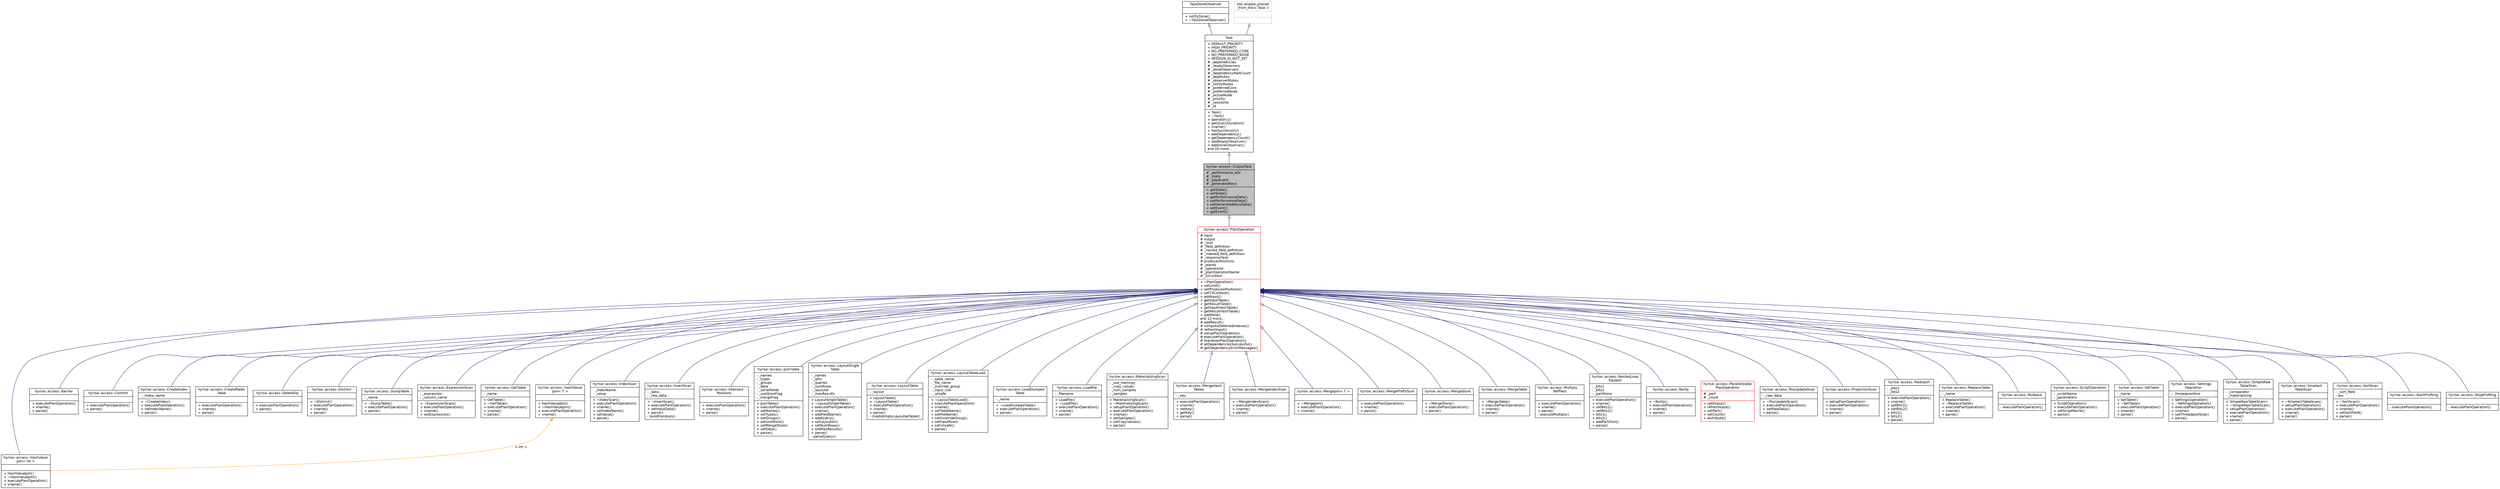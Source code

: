 digraph "hyrise::access::OutputTask"
{
  edge [fontname="Helvetica",fontsize="11",labelfontname="Helvetica",labelfontsize="11"];
  node [fontname="Helvetica",fontsize="11",shape=record];
  Node1 [label="{hyrise::access::OutputTask\n|# _performance_attr\l# _state\l# _papiEvent\l# _generatedKeys\l|+ getState()\l+ setState()\l+ getPerformanceData()\l+ setPerformanceData()\l+ setGeneratedKeysData()\l+ setEvent()\l+ getEvent()\l}",height=0.2,width=0.4,color="black", fillcolor="grey75", style="filled" fontcolor="black"];
  Node2 -> Node1 [dir="back",color="midnightblue",fontsize="11",style="solid",arrowtail="onormal",fontname="Helvetica"];
  Node2 [label="{Task\n|+ DEFAULT_PRIORITY\l+ HIGH_PRIORITY\l+ NO_PREFERRED_CORE\l+ NO_PREFERRED_NODE\l+ SESSION_ID_NOT_SET\l# _dependencies\l# _readyObservers\l# _doneObservers\l# _dependencyWaitCount\l# _depMutex\l# _observerMutex\l# _notifyMutex\l# _preferredCore\l# _preferredNode\l# _actualNode\l# _priority\l# _sessionId\l# _id\l|+ Task()\l+ ~Task()\l+ operator()()\l+ getQueryDuration()\l+ vname()\l+ hasSuccessors()\l+ addDependency()\l+ getDependencyCount()\l+ addReadyObserver()\l+ addDoneObserver()\land 18 more...\l}",height=0.2,width=0.4,color="black", fillcolor="white", style="filled",URL="$class_task.html"];
  Node3 -> Node2 [dir="back",color="midnightblue",fontsize="11",style="solid",arrowtail="onormal",fontname="Helvetica"];
  Node3 [label="{TaskDoneObserver\n||+ notifyDone()\l+ ~TaskDoneObserver()\l}",height=0.2,width=0.4,color="black", fillcolor="white", style="filled",URL="$class_task_done_observer.html"];
  Node4 -> Node2 [dir="back",color="midnightblue",fontsize="11",style="solid",arrowtail="onormal",fontname="Helvetica"];
  Node4 [label="{std::enable_shared\l_from_this\< Task \>\n||}",height=0.2,width=0.4,color="grey75", fillcolor="white", style="filled"];
  Node1 -> Node5 [dir="back",color="midnightblue",fontsize="11",style="solid",arrowtail="onormal",fontname="Helvetica"];
  Node5 [label="{hyrise::access::PlanOperation\n|# input\l# output\l# _limit\l# _field_definition\l# _named_field_definition\l# _indexed_field_definition\l# _responseTask\l# producesPositions\l# _planId\l# _operatorId\l# _planOperationName\l# _txContext\l|+ ~PlanOperation()\l+ setLimit()\l+ setProducesPositions()\l+ setTXContext()\l+ addInput()\l+ getInputTable()\l+ getResultTable()\l+ getInputHashTable()\l+ getResultHashTable()\l+ addField()\land 12 more...\l# addResult()\l# computeDeferredIndexes()\l# refreshInput()\l# setupPlanOperation()\l# executePlanOperation()\l# teardownPlanOperation()\l# allDependenciesSuccessful()\l# getDependencyErrorMessages()\l}",height=0.2,width=0.4,color="red", fillcolor="white", style="filled",URL="$classhyrise_1_1access_1_1_plan_operation.html"];
  Node5 -> Node6 [dir="back",color="midnightblue",fontsize="11",style="solid",arrowtail="onormal",fontname="Helvetica"];
  Node6 [label="{hyrise::access::HashValue\lJoin\< int \>\n||+ HashValueJoin()\l+ ~HashValueJoin()\l+ executePlanOperation()\l+ vname()\l}",height=0.2,width=0.4,color="black", fillcolor="white", style="filled",URL="$classhyrise_1_1access_1_1_hash_value_join.html"];
  Node5 -> Node7 [dir="back",color="midnightblue",fontsize="11",style="solid",arrowtail="onormal",fontname="Helvetica"];
  Node7 [label="{hyrise::access::Barrier\n||+ executePlanOperation()\l+ vname()\l+ parse()\l}",height=0.2,width=0.4,color="black", fillcolor="white", style="filled",URL="$classhyrise_1_1access_1_1_barrier.html"];
  Node5 -> Node8 [dir="back",color="midnightblue",fontsize="11",style="solid",arrowtail="onormal",fontname="Helvetica"];
  Node8 [label="{hyrise::access::Commit\n||+ executePlanOperation()\l+ parse()\l}",height=0.2,width=0.4,color="black", fillcolor="white", style="filled",URL="$classhyrise_1_1access_1_1_commit.html"];
  Node5 -> Node9 [dir="back",color="midnightblue",fontsize="11",style="solid",arrowtail="onormal",fontname="Helvetica"];
  Node9 [label="{hyrise::access::CreateIndex\n|- _index_name\l|+ ~CreateIndex()\l+ executePlanOperation()\l+ setIndexName()\l+ parse()\l}",height=0.2,width=0.4,color="black", fillcolor="white", style="filled",URL="$classhyrise_1_1access_1_1_create_index.html"];
  Node5 -> Node10 [dir="back",color="midnightblue",fontsize="11",style="solid",arrowtail="onormal",fontname="Helvetica"];
  Node10 [label="{hyrise::access::CreateRadix\lTable\n||+ executePlanOperation()\l+ vname()\l+ parse()\l}",height=0.2,width=0.4,color="black", fillcolor="white", style="filled",URL="$classhyrise_1_1access_1_1_create_radix_table.html"];
  Node5 -> Node11 [dir="back",color="midnightblue",fontsize="11",style="solid",arrowtail="onormal",fontname="Helvetica"];
  Node11 [label="{hyrise::access::DeleteOp\n||+ executePlanOperation()\l+ parse()\l}",height=0.2,width=0.4,color="black", fillcolor="white", style="filled",URL="$classhyrise_1_1access_1_1_delete_op.html"];
  Node5 -> Node12 [dir="back",color="midnightblue",fontsize="11",style="solid",arrowtail="onormal",fontname="Helvetica"];
  Node12 [label="{hyrise::access::Distinct\n||+ ~Distinct()\l+ executePlanOperation()\l+ vname()\l+ parse()\l}",height=0.2,width=0.4,color="black", fillcolor="white", style="filled",URL="$classhyrise_1_1access_1_1_distinct.html"];
  Node5 -> Node13 [dir="back",color="midnightblue",fontsize="11",style="solid",arrowtail="onormal",fontname="Helvetica"];
  Node13 [label="{hyrise::access::DumpTable\n|- _name\l|+ ~DumpTable()\l+ executePlanOperation()\l+ parse()\l}",height=0.2,width=0.4,color="black", fillcolor="white", style="filled",URL="$classhyrise_1_1access_1_1_dump_table.html"];
  Node5 -> Node14 [dir="back",color="midnightblue",fontsize="11",style="solid",arrowtail="onormal",fontname="Helvetica"];
  Node14 [label="{hyrise::access::ExpressionScan\n|- _expression\l- _column_name\l|+ ~ExpressionScan()\l+ executePlanOperation()\l+ vname()\l+ setExpression()\l}",height=0.2,width=0.4,color="black", fillcolor="white", style="filled",URL="$classhyrise_1_1access_1_1_expression_scan.html"];
  Node5 -> Node15 [dir="back",color="midnightblue",fontsize="11",style="solid",arrowtail="onormal",fontname="Helvetica"];
  Node15 [label="{hyrise::access::GetTable\n|- _name\l|+ GetTable()\l+ ~GetTable()\l+ executePlanOperation()\l+ vname()\l+ parse()\l}",height=0.2,width=0.4,color="black", fillcolor="white", style="filled",URL="$classhyrise_1_1access_1_1_get_table.html"];
  Node5 -> Node16 [dir="back",color="midnightblue",fontsize="11",style="solid",arrowtail="onormal",fontname="Helvetica"];
  Node16 [label="{hyrise::access::HashValue\lJoin\< T \>\n||+ HashValueJoin()\l+ ~HashValueJoin()\l+ executePlanOperation()\l+ vname()\l}",height=0.2,width=0.4,color="black", fillcolor="white", style="filled",URL="$classhyrise_1_1access_1_1_hash_value_join.html"];
  Node16 -> Node6 [dir="back",color="orange",fontsize="11",style="solid",label=" \< int \>" ,fontname="Helvetica"];
  Node5 -> Node17 [dir="back",color="midnightblue",fontsize="11",style="solid",arrowtail="onormal",fontname="Helvetica"];
  Node17 [label="{hyrise::access::IndexScan\n|- _indexName\l- _value\l|+ ~IndexScan()\l+ executePlanOperation()\l+ vname()\l+ setIndexName()\l+ setValue()\l+ parse()\l}",height=0.2,width=0.4,color="black", fillcolor="white", style="filled",URL="$classhyrise_1_1access_1_1_index_scan.html"];
  Node5 -> Node18 [dir="back",color="midnightblue",fontsize="11",style="solid",arrowtail="onormal",fontname="Helvetica"];
  Node18 [label="{hyrise::access::InsertScan\n|- _data\l- _raw_data\l|+ ~InsertScan()\l+ executePlanOperation()\l+ setInputData()\l+ parse()\l- buildFromJson()\l}",height=0.2,width=0.4,color="black", fillcolor="white", style="filled",URL="$classhyrise_1_1access_1_1_insert_scan.html"];
  Node5 -> Node19 [dir="back",color="midnightblue",fontsize="11",style="solid",arrowtail="onormal",fontname="Helvetica"];
  Node19 [label="{hyrise::access::Intersect\lPositions\n||+ executePlanOperation()\l+ vname()\l+ parse()\l}",height=0.2,width=0.4,color="black", fillcolor="white", style="filled",URL="$classhyrise_1_1access_1_1_intersect_positions.html",tooltip="Intersects positions from two incoming pointercalculators on the same table."];
  Node5 -> Node20 [dir="back",color="midnightblue",fontsize="11",style="solid",arrowtail="onormal",fontname="Helvetica"];
  Node20 [label="{hyrise::access::JsonTable\n|- _names\l- _types\l- _groups\l- _data\l- _serialFields\l- _useStoreFlag\l- _mergeFlag\l|+ JsonTable()\l+ executePlanOperation()\l+ setNames()\l+ setTypes()\l+ setGroups()\l+ setUseStore()\l+ setMergeStore()\l+ setData()\l+ parse()\l}",height=0.2,width=0.4,color="black", fillcolor="white", style="filled",URL="$classhyrise_1_1access_1_1_json_table.html"];
  Node5 -> Node21 [dir="back",color="midnightblue",fontsize="11",style="solid",arrowtail="onormal",fontname="Helvetica"];
  Node21 [label="{hyrise::access::LayoutSingle\lTable\n|- _names\l- _atts\l- _queries\l- _numRows\l- _layouter\l- _maxResults\l|+ LayoutSingleTable()\l+ ~LayoutSingleTable()\l+ executePlanOperation()\l+ vname()\l+ addFieldName()\l+ addQuery()\l+ setLayouter()\l+ setNumRows()\l+ setMaxResults()\l+ parse()\l- parseQuery()\l}",height=0.2,width=0.4,color="black", fillcolor="white", style="filled",URL="$classhyrise_1_1access_1_1_layout_single_table.html"];
  Node5 -> Node22 [dir="back",color="midnightblue",fontsize="11",style="solid",arrowtail="onormal",fontname="Helvetica"];
  Node22 [label="{hyrise::access::LayoutTable\n|- _layout\l|+ LayoutTable()\l+ ~LayoutTable()\l+ executePlanOperation()\l+ vname()\l+ parse()\l- createEmptyLayoutedTable()\l}",height=0.2,width=0.4,color="black", fillcolor="white", style="filled",URL="$classhyrise_1_1access_1_1_layout_table.html"];
  Node5 -> Node23 [dir="back",color="midnightblue",fontsize="11",style="solid",arrowtail="onormal",fontname="Helvetica"];
  Node23 [label="{hyrise::access::LayoutTableLoad\n|- _table_name\l- _file_name\l- _override_group\l- _input_row\l- _unsafe\l|+ ~LayoutTableLoad()\l+ executePlanOperation()\l+ vname()\l+ setTableName()\l+ setFileName()\l+ setOverrideGroup()\l+ setInputRow()\l+ setUnsafe()\l+ parse()\l}",height=0.2,width=0.4,color="black", fillcolor="white", style="filled",URL="$classhyrise_1_1access_1_1_layout_table_load.html"];
  Node5 -> Node24 [dir="back",color="midnightblue",fontsize="11",style="solid",arrowtail="onormal",fontname="Helvetica"];
  Node24 [label="{hyrise::access::LoadDumped\lTable\n|- _name\l|+ ~LoadDumpedTable()\l+ executePlanOperation()\l+ parse()\l}",height=0.2,width=0.4,color="black", fillcolor="white", style="filled",URL="$classhyrise_1_1access_1_1_load_dumped_table.html"];
  Node5 -> Node25 [dir="back",color="midnightblue",fontsize="11",style="solid",arrowtail="onormal",fontname="Helvetica"];
  Node25 [label="{hyrise::access::LoadFile\n|- _filename\l|+ LoadFile()\l+ ~LoadFile()\l+ executePlanOperation()\l+ vname()\l+ parse()\l}",height=0.2,width=0.4,color="black", fillcolor="white", style="filled",URL="$classhyrise_1_1access_1_1_load_file.html"];
  Node5 -> Node26 [dir="back",color="midnightblue",fontsize="11",style="solid",arrowtail="onormal",fontname="Helvetica"];
  Node26 [label="{hyrise::access::MaterializingScan\n|- _use_memcpy\l- _copy_values\l- _num_samples\l- _samples\l|+ MaterializingScan()\l+ ~MaterializingScan()\l+ setupPlanOperation()\l+ executePlanOperation()\l+ vname()\l+ setSamples()\l+ setCopyValues()\l+ parse()\l}",height=0.2,width=0.4,color="black", fillcolor="white", style="filled",URL="$classhyrise_1_1access_1_1_materializing_scan.html"];
  Node5 -> Node27 [dir="back",color="midnightblue",fontsize="11",style="solid",arrowtail="onormal",fontname="Helvetica"];
  Node27 [label="{hyrise::access::MergeHash\lTables\n|- _key\l|+ executePlanOperation()\l+ vname()\l+ setKey()\l+ getKey()\l+ parse()\l}",height=0.2,width=0.4,color="black", fillcolor="white", style="filled",URL="$classhyrise_1_1access_1_1_merge_hash_tables.html",tooltip="PlanOp that merges several hashtables. Primarily used tp execute HashBuild in parallel."];
  Node5 -> Node28 [dir="back",color="midnightblue",fontsize="11",style="solid",arrowtail="onormal",fontname="Helvetica"];
  Node28 [label="{hyrise::access::MergeIndexScan\n||+ ~MergeIndexScan()\l+ executePlanOperation()\l+ vname()\l+ parse()\l}",height=0.2,width=0.4,color="black", fillcolor="white", style="filled",URL="$classhyrise_1_1access_1_1_merge_index_scan.html"];
  Node5 -> Node29 [dir="back",color="midnightblue",fontsize="11",style="solid",arrowtail="onormal",fontname="Helvetica"];
  Node29 [label="{hyrise::access::MergeJoin\< T \>\n||+ ~MergeJoin()\l+ executePlanOperation()\l+ vname()\l}",height=0.2,width=0.4,color="black", fillcolor="white", style="filled",URL="$classhyrise_1_1access_1_1_merge_join.html"];
  Node5 -> Node30 [dir="back",color="midnightblue",fontsize="11",style="solid",arrowtail="onormal",fontname="Helvetica"];
  Node30 [label="{hyrise::access::MergePrefixSum\n||+ executePlanOperation()\l+ vname()\l+ parse()\l}",height=0.2,width=0.4,color="black", fillcolor="white", style="filled",URL="$classhyrise_1_1access_1_1_merge_prefix_sum.html"];
  Node5 -> Node31 [dir="back",color="midnightblue",fontsize="11",style="solid",arrowtail="onormal",fontname="Helvetica"];
  Node31 [label="{hyrise::access::MergeStore\n||+ ~MergeStore()\l+ executePlanOperation()\l+ parse()\l}",height=0.2,width=0.4,color="black", fillcolor="white", style="filled",URL="$classhyrise_1_1access_1_1_merge_store.html"];
  Node5 -> Node32 [dir="back",color="midnightblue",fontsize="11",style="solid",arrowtail="onormal",fontname="Helvetica"];
  Node32 [label="{hyrise::access::MergeTable\n||+ ~MergeTable()\l+ executePlanOperation()\l+ vname()\l+ parse()\l}",height=0.2,width=0.4,color="black", fillcolor="white", style="filled",URL="$classhyrise_1_1access_1_1_merge_table.html"];
  Node5 -> Node33 [dir="back",color="midnightblue",fontsize="11",style="solid",arrowtail="onormal",fontname="Helvetica"];
  Node33 [label="{hyrise::access::Multiply\lRefField\n||+ executePlanOperation()\l+ vname()\l+ parse()\l- executeMultiply()\l}",height=0.2,width=0.4,color="black", fillcolor="white", style="filled",URL="$classhyrise_1_1access_1_1_multiply_ref_field.html"];
  Node5 -> Node34 [dir="back",color="midnightblue",fontsize="11",style="solid",arrowtail="onormal",fontname="Helvetica"];
  Node34 [label="{hyrise::access::NestedLoop\lEquiJoin\n|- _bits1\l- _bits2\l- _partitions\l|+ executePlanOperation()\l+ vname()\l+ setBits1()\l+ setBits2()\l+ bits1()\l+ bits2()\l+ addPartition()\l+ parse()\l}",height=0.2,width=0.4,color="black", fillcolor="white", style="filled",URL="$classhyrise_1_1access_1_1_nested_loop_equi_join.html"];
  Node5 -> Node35 [dir="back",color="midnightblue",fontsize="11",style="solid",arrowtail="onormal",fontname="Helvetica"];
  Node35 [label="{hyrise::access::NoOp\n||+ ~NoOp()\l+ executePlanOperation()\l+ vname()\l+ parse()\l}",height=0.2,width=0.4,color="black", fillcolor="white", style="filled",URL="$classhyrise_1_1access_1_1_no_op.html"];
  Node5 -> Node36 [dir="back",color="midnightblue",fontsize="11",style="solid",arrowtail="onormal",fontname="Helvetica"];
  Node36 [label="{hyrise::access::Parallelizable\lPlanOperation\n|# _part\l# _count\l|+ splitInput()\l+ refreshInput()\l+ setPart()\l+ setCount()\l+ distribute()\l}",height=0.2,width=0.4,color="red", fillcolor="white", style="filled",URL="$classhyrise_1_1access_1_1_parallelizable_plan_operation.html"];
  Node5 -> Node37 [dir="back",color="midnightblue",fontsize="11",style="solid",arrowtail="onormal",fontname="Helvetica"];
  Node37 [label="{hyrise::access::PosUpdateScan\n|- _raw_data\l|+ ~PosUpdateScan()\l+ executePlanOperation()\l+ setRawData()\l+ parse()\l}",height=0.2,width=0.4,color="black", fillcolor="white", style="filled",URL="$classhyrise_1_1access_1_1_pos_update_scan.html"];
  Node5 -> Node38 [dir="back",color="midnightblue",fontsize="11",style="solid",arrowtail="onormal",fontname="Helvetica"];
  Node38 [label="{hyrise::access::ProjectionScan\n||+ setupPlanOperation()\l+ executePlanOperation()\l+ vname()\l+ parse()\l}",height=0.2,width=0.4,color="black", fillcolor="white", style="filled",URL="$classhyrise_1_1access_1_1_projection_scan.html"];
  Node5 -> Node39 [dir="back",color="midnightblue",fontsize="11",style="solid",arrowtail="onormal",fontname="Helvetica"];
  Node39 [label="{hyrise::access::RadixJoin\n|- _bits1\l- _bits2\l|+ executePlanOperation()\l+ vname()\l+ setBits1()\l+ setBits2()\l+ bits1()\l+ bits2()\l+ parse()\l}",height=0.2,width=0.4,color="black", fillcolor="white", style="filled",URL="$classhyrise_1_1access_1_1_radix_join.html"];
  Node5 -> Node40 [dir="back",color="midnightblue",fontsize="11",style="solid",arrowtail="onormal",fontname="Helvetica"];
  Node40 [label="{hyrise::access::ReplaceTable\n|- _name\l|+ ReplaceTable()\l+ ~ReplaceTable()\l+ executePlanOperation()\l+ vname()\l+ parse()\l}",height=0.2,width=0.4,color="black", fillcolor="white", style="filled",URL="$classhyrise_1_1access_1_1_replace_table.html",tooltip="Provides the ability to put a table into the StorageManager."];
  Node5 -> Node41 [dir="back",color="midnightblue",fontsize="11",style="solid",arrowtail="onormal",fontname="Helvetica"];
  Node41 [label="{hyrise::access::Rollback\n||- executePlanOperation()\l}",height=0.2,width=0.4,color="black", fillcolor="white", style="filled",URL="$classhyrise_1_1access_1_1_rollback.html"];
  Node5 -> Node42 [dir="back",color="midnightblue",fontsize="11",style="solid",arrowtail="onormal",fontname="Helvetica"];
  Node42 [label="{hyrise::access::ScriptOperation\n|- _scriptName\l- _parameters\l|+ ScriptOperation()\l+ executePlanOperation()\l+ setScriptName()\l+ parse()\l}",height=0.2,width=0.4,color="black", fillcolor="white", style="filled",URL="$classhyrise_1_1access_1_1_script_operation.html"];
  Node5 -> Node43 [dir="back",color="midnightblue",fontsize="11",style="solid",arrowtail="onormal",fontname="Helvetica"];
  Node43 [label="{hyrise::access::SetTable\n|- _name\l|+ SetTable()\l+ ~SetTable()\l+ executePlanOperation()\l+ vname()\l+ parse()\l}",height=0.2,width=0.4,color="black", fillcolor="white", style="filled",URL="$classhyrise_1_1access_1_1_set_table.html",tooltip="Provides the ability to put a table into the StorageManager."];
  Node5 -> Node44 [dir="back",color="midnightblue",fontsize="11",style="solid",arrowtail="onormal",fontname="Helvetica"];
  Node44 [label="{hyrise::access::Settings\lOperation\n|- _threadpoolSize\l|+ SettingsOperation()\l+ ~SettingsOperation()\l+ executePlanOperation()\l+ vname()\l+ setThreadpoolSize()\l+ parse()\l}",height=0.2,width=0.4,color="black", fillcolor="white", style="filled",URL="$classhyrise_1_1access_1_1_settings_operation.html"];
  Node5 -> Node45 [dir="back",color="midnightblue",fontsize="11",style="solid",arrowtail="onormal",fontname="Helvetica"];
  Node45 [label="{hyrise::access::SimpleRaw\lTableScan\n|- _comparator\l- _materializing\l|+ SimpleRawTableScan()\l+ ~SimpleRawTableScan()\l+ setupPlanOperation()\l+ executePlanOperation()\l+ vname()\l+ parse()\l}",height=0.2,width=0.4,color="black", fillcolor="white", style="filled",URL="$classhyrise_1_1access_1_1_simple_raw_table_scan.html"];
  Node5 -> Node46 [dir="back",color="midnightblue",fontsize="11",style="solid",arrowtail="onormal",fontname="Helvetica"];
  Node46 [label="{hyrise::access::Smallest\lTableScan\n||+ ~SmallestTableScan()\l+ setupPlanOperation()\l+ executePlanOperation()\l+ vname()\l+ parse()\l}",height=0.2,width=0.4,color="black", fillcolor="white", style="filled",URL="$classhyrise_1_1access_1_1_smallest_table_scan.html"];
  Node5 -> Node47 [dir="back",color="midnightblue",fontsize="11",style="solid",arrowtail="onormal",fontname="Helvetica"];
  Node47 [label="{hyrise::access::SortScan\n|- _sort_field\l- asc\l|+ ~SortScan()\l+ executePlanOperation()\l+ vname()\l+ setSortField()\l+ parse()\l}",height=0.2,width=0.4,color="black", fillcolor="white", style="filled",URL="$classhyrise_1_1access_1_1_sort_scan.html"];
  Node5 -> Node48 [dir="back",color="midnightblue",fontsize="11",style="solid",arrowtail="onormal",fontname="Helvetica"];
  Node48 [label="{hyrise::access::StartProfiling\n||- executePlanOperation()\l}",height=0.2,width=0.4,color="black", fillcolor="white", style="filled",URL="$classhyrise_1_1access_1_1_start_profiling.html"];
  Node5 -> Node49 [dir="back",color="midnightblue",fontsize="11",style="solid",arrowtail="onormal",fontname="Helvetica"];
  Node49 [label="{hyrise::access::StopProfiling\n||- executePlanOperation()\l}",height=0.2,width=0.4,color="black", fillcolor="white", style="filled",URL="$classhyrise_1_1access_1_1_stop_profiling.html"];
}

